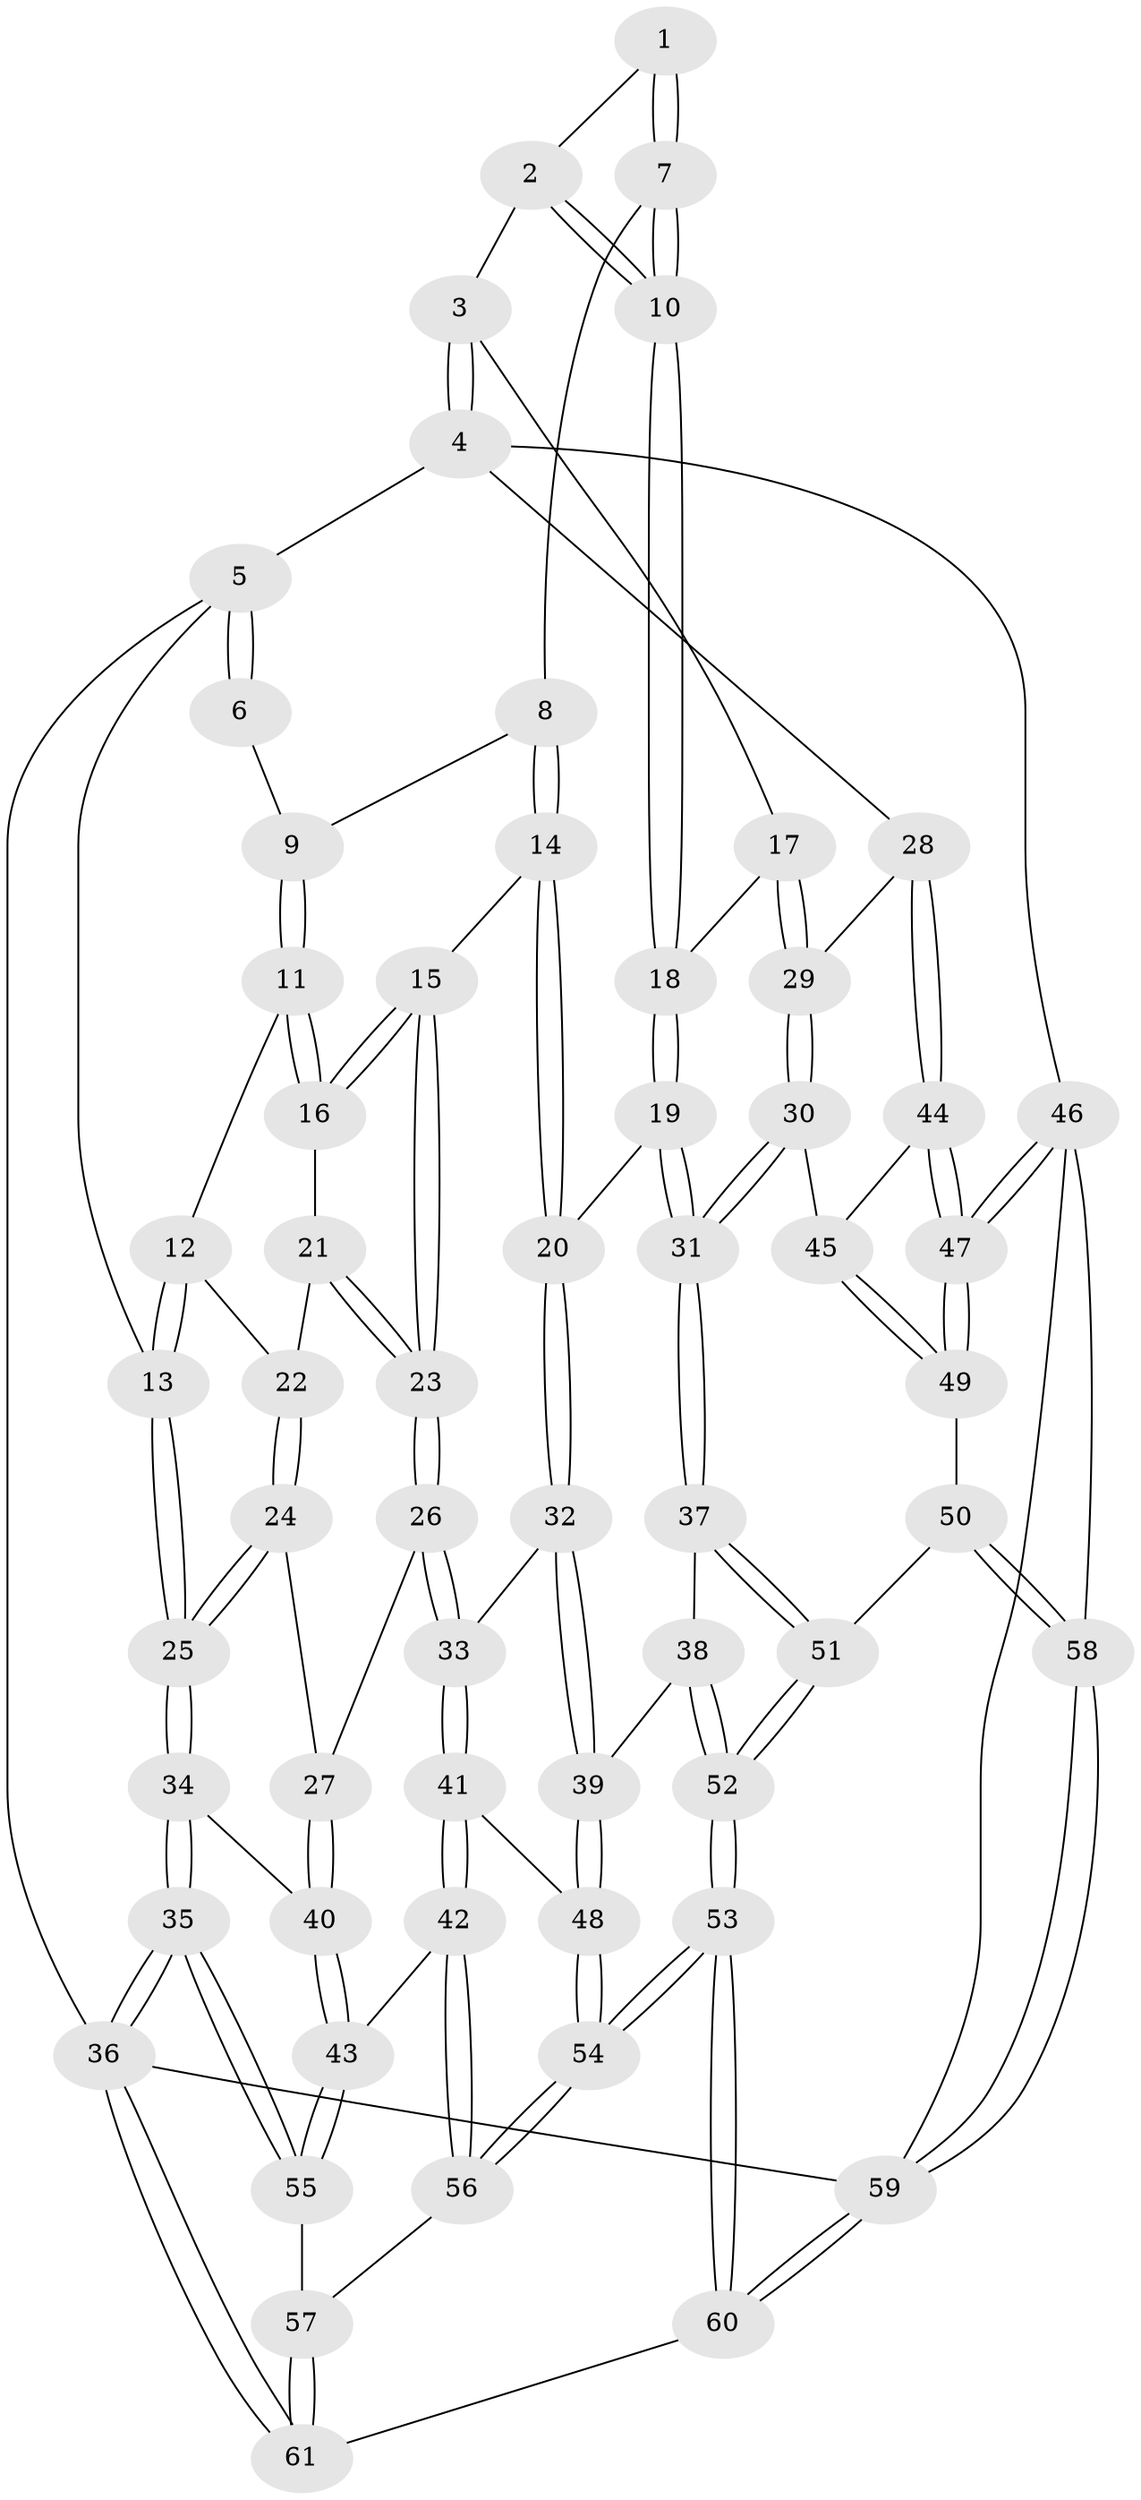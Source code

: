 // Generated by graph-tools (version 1.1) at 2025/59/03/09/25 04:59:59]
// undirected, 61 vertices, 149 edges
graph export_dot {
graph [start="1"]
  node [color=gray90,style=filled];
  1 [pos="+0.503600180633443+0"];
  2 [pos="+0.9571067424695484+0"];
  3 [pos="+1+0"];
  4 [pos="+1+0"];
  5 [pos="+0+0"];
  6 [pos="+0.3084244516786469+0"];
  7 [pos="+0.5796329645352587+0.19480676021737153"];
  8 [pos="+0.5384167818543544+0.20216084530412476"];
  9 [pos="+0.3820659860443257+0.1120817683392303"];
  10 [pos="+0.6314856315568242+0.21103017934612364"];
  11 [pos="+0.2978861944150987+0.24752797441861515"];
  12 [pos="+0.054558070888936404+0.15821182949234286"];
  13 [pos="+0+0"];
  14 [pos="+0.3965593401096838+0.35360931714059884"];
  15 [pos="+0.38145278696559604+0.3484553321459365"];
  16 [pos="+0.32891878976048616+0.3085998335873717"];
  17 [pos="+0.7042771665029753+0.30020399536756875"];
  18 [pos="+0.6982605883538947+0.3010006469104026"];
  19 [pos="+0.6495740407646824+0.45376341415082116"];
  20 [pos="+0.404819076196431+0.36665468301541676"];
  21 [pos="+0.24234383791980202+0.3593672547806762"];
  22 [pos="+0.12225647730936275+0.3586479058439363"];
  23 [pos="+0.2207978013738537+0.5088399276654417"];
  24 [pos="+0.11146830368506423+0.45185745905807323"];
  25 [pos="+0+0.42302537224858494"];
  26 [pos="+0.21827693964655895+0.5130742025861849"];
  27 [pos="+0.14172070606621437+0.5050155701283654"];
  28 [pos="+1+0.31340447959519124"];
  29 [pos="+1+0.317129838923774"];
  30 [pos="+0.6848724156267206+0.5263931890399313"];
  31 [pos="+0.6596867583941778+0.5260133256177628"];
  32 [pos="+0.3998366735524022+0.5579670632278957"];
  33 [pos="+0.2573045743408199+0.5474303506600993"];
  34 [pos="+0+0.5668258660924046"];
  35 [pos="+0+0.9893619750107402"];
  36 [pos="+0+1"];
  37 [pos="+0.6543820153281841+0.5369138680219226"];
  38 [pos="+0.47874220383315697+0.58765871533312"];
  39 [pos="+0.42630093947833114+0.5858289698199706"];
  40 [pos="+0.10285371126088655+0.5636485672502461"];
  41 [pos="+0.2403950915038922+0.689020926062116"];
  42 [pos="+0.1555009712673727+0.7343861337438033"];
  43 [pos="+0.10071001681034356+0.7310001887098277"];
  44 [pos="+1+0.35333252562570044"];
  45 [pos="+0.8880333378504065+0.5553013998365361"];
  46 [pos="+1+0.9087268916493542"];
  47 [pos="+1+0.720169025148481"];
  48 [pos="+0.3676011611231734+0.7292380757425097"];
  49 [pos="+0.8922289031978827+0.7192344430755117"];
  50 [pos="+0.805192006799707+0.7947051265338237"];
  51 [pos="+0.7038263164127198+0.7908287752407539"];
  52 [pos="+0.5722940884440375+0.9135204103947011"];
  53 [pos="+0.5384272319612683+0.9568598212986074"];
  54 [pos="+0.40566485617342973+0.8457877318954125"];
  55 [pos="+0+0.9622039210533191"];
  56 [pos="+0.2566494530893494+0.8563024186189542"];
  57 [pos="+0.20425424016831598+0.9192902588150791"];
  58 [pos="+0.8997173251329251+0.9031113925927335"];
  59 [pos="+0.8010070138905777+1"];
  60 [pos="+0.5313699816437683+1"];
  61 [pos="+0.3731164745900901+1"];
  1 -- 2;
  1 -- 7;
  1 -- 7;
  2 -- 3;
  2 -- 10;
  2 -- 10;
  3 -- 4;
  3 -- 4;
  3 -- 17;
  4 -- 5;
  4 -- 28;
  4 -- 46;
  5 -- 6;
  5 -- 6;
  5 -- 13;
  5 -- 36;
  6 -- 9;
  7 -- 8;
  7 -- 10;
  7 -- 10;
  8 -- 9;
  8 -- 14;
  8 -- 14;
  9 -- 11;
  9 -- 11;
  10 -- 18;
  10 -- 18;
  11 -- 12;
  11 -- 16;
  11 -- 16;
  12 -- 13;
  12 -- 13;
  12 -- 22;
  13 -- 25;
  13 -- 25;
  14 -- 15;
  14 -- 20;
  14 -- 20;
  15 -- 16;
  15 -- 16;
  15 -- 23;
  15 -- 23;
  16 -- 21;
  17 -- 18;
  17 -- 29;
  17 -- 29;
  18 -- 19;
  18 -- 19;
  19 -- 20;
  19 -- 31;
  19 -- 31;
  20 -- 32;
  20 -- 32;
  21 -- 22;
  21 -- 23;
  21 -- 23;
  22 -- 24;
  22 -- 24;
  23 -- 26;
  23 -- 26;
  24 -- 25;
  24 -- 25;
  24 -- 27;
  25 -- 34;
  25 -- 34;
  26 -- 27;
  26 -- 33;
  26 -- 33;
  27 -- 40;
  27 -- 40;
  28 -- 29;
  28 -- 44;
  28 -- 44;
  29 -- 30;
  29 -- 30;
  30 -- 31;
  30 -- 31;
  30 -- 45;
  31 -- 37;
  31 -- 37;
  32 -- 33;
  32 -- 39;
  32 -- 39;
  33 -- 41;
  33 -- 41;
  34 -- 35;
  34 -- 35;
  34 -- 40;
  35 -- 36;
  35 -- 36;
  35 -- 55;
  35 -- 55;
  36 -- 61;
  36 -- 61;
  36 -- 59;
  37 -- 38;
  37 -- 51;
  37 -- 51;
  38 -- 39;
  38 -- 52;
  38 -- 52;
  39 -- 48;
  39 -- 48;
  40 -- 43;
  40 -- 43;
  41 -- 42;
  41 -- 42;
  41 -- 48;
  42 -- 43;
  42 -- 56;
  42 -- 56;
  43 -- 55;
  43 -- 55;
  44 -- 45;
  44 -- 47;
  44 -- 47;
  45 -- 49;
  45 -- 49;
  46 -- 47;
  46 -- 47;
  46 -- 58;
  46 -- 59;
  47 -- 49;
  47 -- 49;
  48 -- 54;
  48 -- 54;
  49 -- 50;
  50 -- 51;
  50 -- 58;
  50 -- 58;
  51 -- 52;
  51 -- 52;
  52 -- 53;
  52 -- 53;
  53 -- 54;
  53 -- 54;
  53 -- 60;
  53 -- 60;
  54 -- 56;
  54 -- 56;
  55 -- 57;
  56 -- 57;
  57 -- 61;
  57 -- 61;
  58 -- 59;
  58 -- 59;
  59 -- 60;
  59 -- 60;
  60 -- 61;
}
